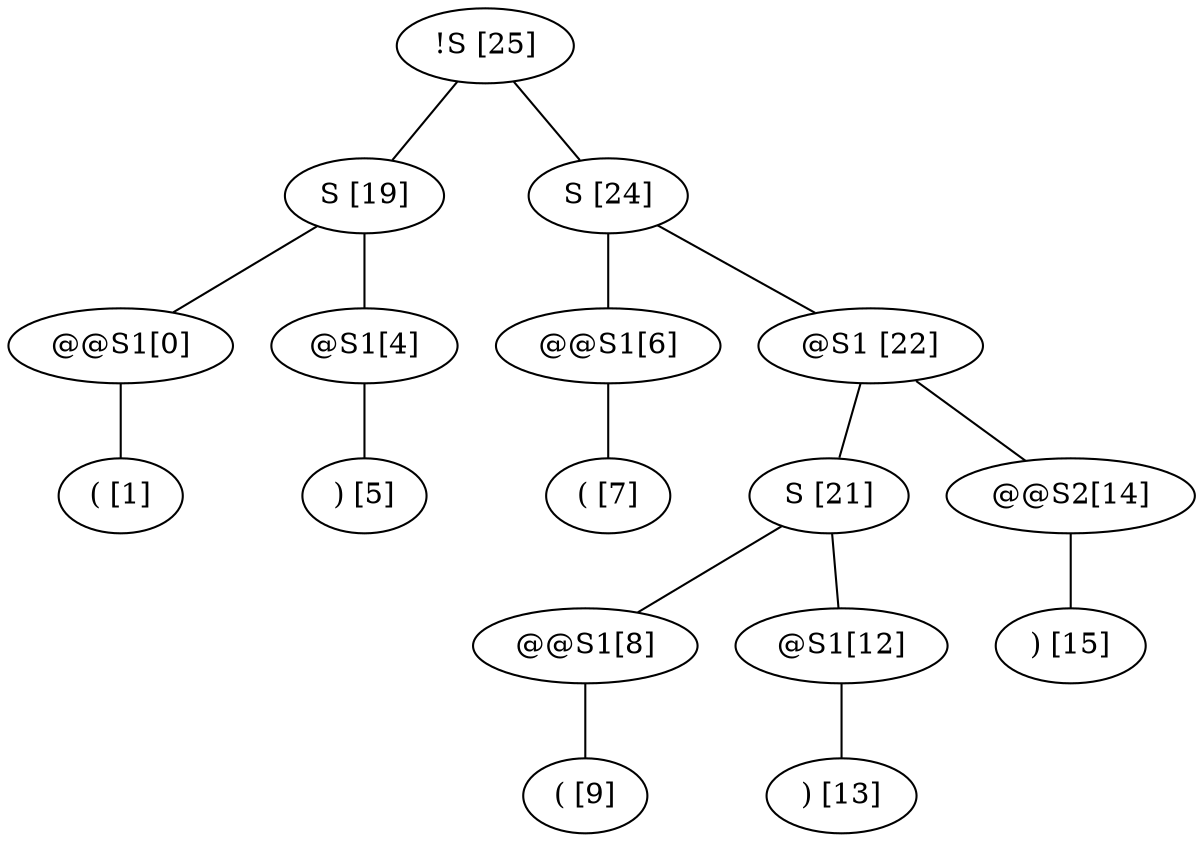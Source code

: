 graph graphname {
"!S [25]" -- "S [19]" -- "@@S1[0]"  -- "( [1]";
"S [19]" -- "@S1[4]"  -- ") [5]";

"!S [25]" -- "S [24]" -- "@@S1[6]"  -- "( [7]";
"S [24]" -- "@S1 [22]" -- "S [21]" -- "@@S1[8]"  -- "( [9]";
"S [21]" -- "@S1[12]"  -- ") [13]";

"@S1 [22]" -- "@@S2[14]"  -- ") [15]";



 }